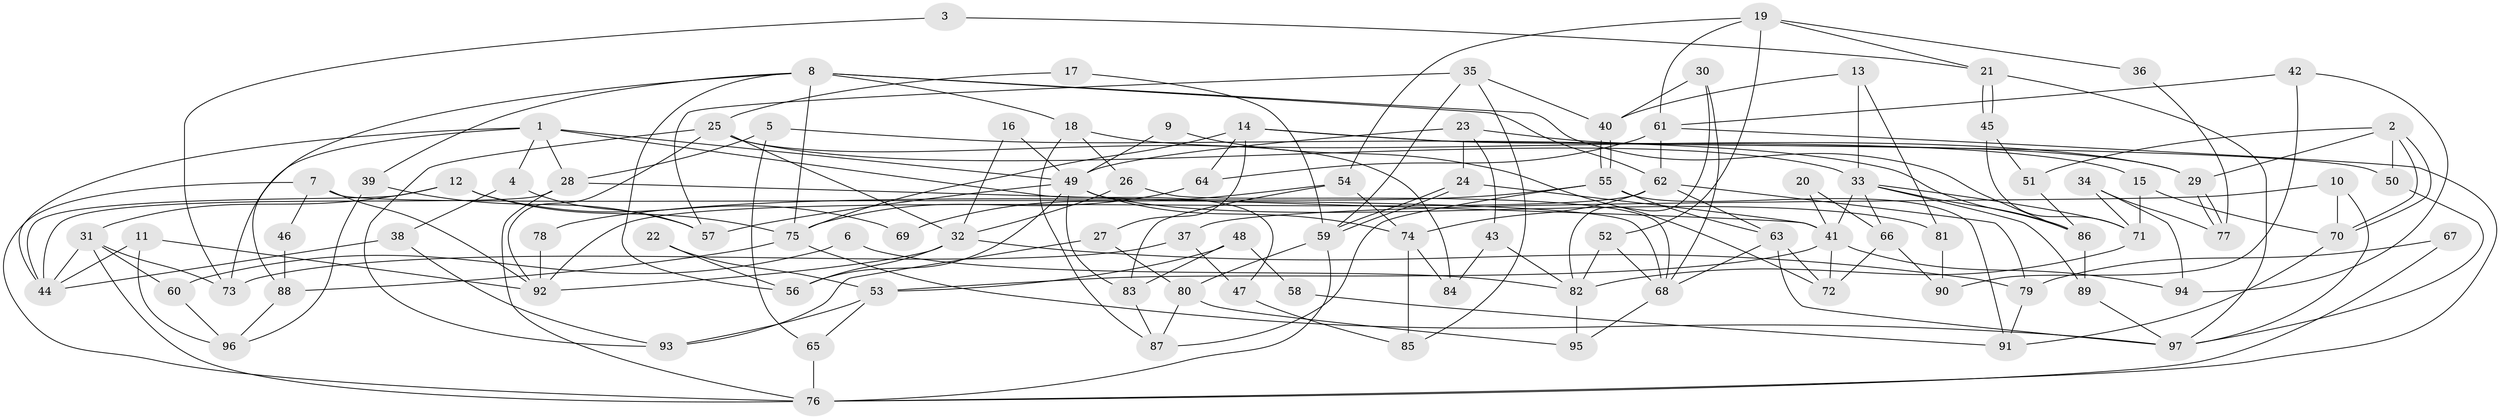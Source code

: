 // coarse degree distribution, {8: 0.04411764705882353, 9: 0.014705882352941176, 10: 0.014705882352941176, 18: 0.014705882352941176, 6: 0.058823529411764705, 3: 0.3235294117647059, 11: 0.014705882352941176, 4: 0.23529411764705882, 5: 0.08823529411764706, 2: 0.1323529411764706, 7: 0.058823529411764705}
// Generated by graph-tools (version 1.1) at 2025/50/03/04/25 22:50:45]
// undirected, 97 vertices, 194 edges
graph export_dot {
  node [color=gray90,style=filled];
  1;
  2;
  3;
  4;
  5;
  6;
  7;
  8;
  9;
  10;
  11;
  12;
  13;
  14;
  15;
  16;
  17;
  18;
  19;
  20;
  21;
  22;
  23;
  24;
  25;
  26;
  27;
  28;
  29;
  30;
  31;
  32;
  33;
  34;
  35;
  36;
  37;
  38;
  39;
  40;
  41;
  42;
  43;
  44;
  45;
  46;
  47;
  48;
  49;
  50;
  51;
  52;
  53;
  54;
  55;
  56;
  57;
  58;
  59;
  60;
  61;
  62;
  63;
  64;
  65;
  66;
  67;
  68;
  69;
  70;
  71;
  72;
  73;
  74;
  75;
  76;
  77;
  78;
  79;
  80;
  81;
  82;
  83;
  84;
  85;
  86;
  87;
  88;
  89;
  90;
  91;
  92;
  93;
  94;
  95;
  96;
  97;
  1 -- 47;
  1 -- 28;
  1 -- 4;
  1 -- 44;
  1 -- 49;
  1 -- 73;
  2 -- 50;
  2 -- 70;
  2 -- 70;
  2 -- 29;
  2 -- 51;
  3 -- 73;
  3 -- 21;
  4 -- 38;
  4 -- 57;
  5 -- 86;
  5 -- 28;
  5 -- 65;
  6 -- 60;
  6 -- 82;
  7 -- 92;
  7 -- 68;
  7 -- 46;
  7 -- 76;
  8 -- 56;
  8 -- 86;
  8 -- 18;
  8 -- 39;
  8 -- 62;
  8 -- 75;
  8 -- 88;
  9 -- 72;
  9 -- 49;
  10 -- 97;
  10 -- 70;
  10 -- 37;
  11 -- 96;
  11 -- 44;
  11 -- 92;
  12 -- 44;
  12 -- 31;
  12 -- 69;
  12 -- 75;
  13 -- 40;
  13 -- 33;
  13 -- 81;
  14 -- 27;
  14 -- 75;
  14 -- 15;
  14 -- 50;
  14 -- 64;
  15 -- 70;
  15 -- 71;
  16 -- 32;
  16 -- 49;
  17 -- 25;
  17 -- 59;
  18 -- 29;
  18 -- 26;
  18 -- 87;
  19 -- 61;
  19 -- 52;
  19 -- 21;
  19 -- 36;
  19 -- 54;
  20 -- 41;
  20 -- 66;
  21 -- 45;
  21 -- 45;
  21 -- 97;
  22 -- 56;
  22 -- 53;
  23 -- 43;
  23 -- 29;
  23 -- 24;
  23 -- 49;
  24 -- 59;
  24 -- 59;
  24 -- 41;
  25 -- 92;
  25 -- 32;
  25 -- 33;
  25 -- 84;
  25 -- 93;
  26 -- 68;
  26 -- 32;
  27 -- 80;
  27 -- 93;
  28 -- 41;
  28 -- 76;
  28 -- 44;
  29 -- 77;
  29 -- 77;
  30 -- 68;
  30 -- 40;
  30 -- 82;
  31 -- 76;
  31 -- 44;
  31 -- 60;
  31 -- 73;
  32 -- 92;
  32 -- 56;
  32 -- 79;
  33 -- 71;
  33 -- 41;
  33 -- 66;
  33 -- 86;
  33 -- 89;
  34 -- 71;
  34 -- 94;
  34 -- 77;
  35 -- 59;
  35 -- 57;
  35 -- 40;
  35 -- 85;
  36 -- 77;
  37 -- 73;
  37 -- 47;
  38 -- 93;
  38 -- 44;
  39 -- 57;
  39 -- 96;
  40 -- 55;
  40 -- 55;
  41 -- 53;
  41 -- 72;
  41 -- 94;
  42 -- 61;
  42 -- 90;
  42 -- 94;
  43 -- 82;
  43 -- 84;
  45 -- 51;
  45 -- 71;
  46 -- 88;
  47 -- 85;
  48 -- 83;
  48 -- 53;
  48 -- 58;
  49 -- 56;
  49 -- 57;
  49 -- 74;
  49 -- 81;
  49 -- 83;
  50 -- 97;
  51 -- 86;
  52 -- 82;
  52 -- 68;
  53 -- 65;
  53 -- 93;
  54 -- 74;
  54 -- 69;
  54 -- 83;
  55 -- 87;
  55 -- 63;
  55 -- 78;
  55 -- 91;
  58 -- 91;
  59 -- 76;
  59 -- 80;
  60 -- 96;
  61 -- 64;
  61 -- 62;
  61 -- 76;
  62 -- 63;
  62 -- 74;
  62 -- 79;
  62 -- 92;
  63 -- 97;
  63 -- 68;
  63 -- 72;
  64 -- 75;
  65 -- 76;
  66 -- 72;
  66 -- 90;
  67 -- 76;
  67 -- 79;
  68 -- 95;
  70 -- 91;
  71 -- 82;
  74 -- 84;
  74 -- 85;
  75 -- 88;
  75 -- 97;
  78 -- 92;
  79 -- 91;
  80 -- 87;
  80 -- 95;
  81 -- 90;
  82 -- 95;
  83 -- 87;
  86 -- 89;
  88 -- 96;
  89 -- 97;
}
